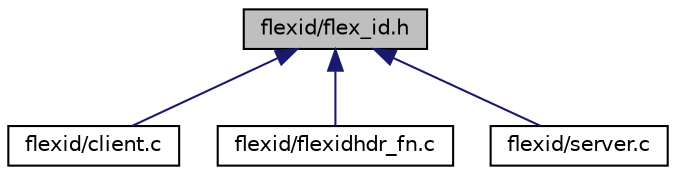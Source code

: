 digraph "flexid/flex_id.h"
{
  edge [fontname="Helvetica",fontsize="10",labelfontname="Helvetica",labelfontsize="10"];
  node [fontname="Helvetica",fontsize="10",shape=record];
  Node1 [label="flexid/flex_id.h",height=0.2,width=0.4,color="black", fillcolor="grey75", style="filled", fontcolor="black"];
  Node1 -> Node2 [dir="back",color="midnightblue",fontsize="10",style="solid",fontname="Helvetica"];
  Node2 [label="flexid/client.c",height=0.2,width=0.4,color="black", fillcolor="white", style="filled",URL="$flexid_2client_8c.html"];
  Node1 -> Node3 [dir="back",color="midnightblue",fontsize="10",style="solid",fontname="Helvetica"];
  Node3 [label="flexid/flexidhdr_fn.c",height=0.2,width=0.4,color="black", fillcolor="white", style="filled",URL="$flexidhdr__fn_8c.html"];
  Node1 -> Node4 [dir="back",color="midnightblue",fontsize="10",style="solid",fontname="Helvetica"];
  Node4 [label="flexid/server.c",height=0.2,width=0.4,color="black", fillcolor="white", style="filled",URL="$flexid_2server_8c.html"];
}
